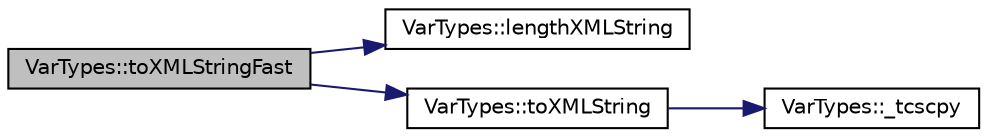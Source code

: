 digraph "VarTypes::toXMLStringFast"
{
 // INTERACTIVE_SVG=YES
  edge [fontname="Helvetica",fontsize="10",labelfontname="Helvetica",labelfontsize="10"];
  node [fontname="Helvetica",fontsize="10",shape=record];
  rankdir="LR";
  Node1 [label="VarTypes::toXMLStringFast",height=0.2,width=0.4,color="black", fillcolor="grey75", style="filled", fontcolor="black"];
  Node1 -> Node2 [color="midnightblue",fontsize="10",style="solid",fontname="Helvetica"];
  Node2 [label="VarTypes::lengthXMLString",height=0.2,width=0.4,color="black", fillcolor="white", style="filled",URL="$d1/dde/namespace_var_types.html#a9174633a1fde3b62729de285fe4756c1"];
  Node1 -> Node3 [color="midnightblue",fontsize="10",style="solid",fontname="Helvetica"];
  Node3 [label="VarTypes::toXMLString",height=0.2,width=0.4,color="black", fillcolor="white", style="filled",URL="$d1/dde/namespace_var_types.html#a9897a2d71d93b68074df9f32d77f5eb8"];
  Node3 -> Node4 [color="midnightblue",fontsize="10",style="solid",fontname="Helvetica"];
  Node4 [label="VarTypes::_tcscpy",height=0.2,width=0.4,color="black", fillcolor="white", style="filled",URL="$d1/dde/namespace_var_types.html#a6fff4e7b88089652d2d8ade07bbe0df7"];
}
